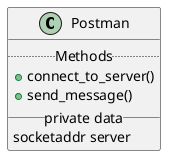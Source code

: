 @startuml class-diagram

' crt-amber
' plain

' class InputParser {
' 	.. Methods ..
' 	+ getName()
' 	+ getAddress()
' 	__ private data __
' 	int age
' 	-- encrypted --
' 	String password
' }
class Postman {
	.. Methods ..
	+ connect_to_server()
	+ send_message()
	__ private data __
	socketaddr server
	' -- encrypted --
	' String password
}
@enduml